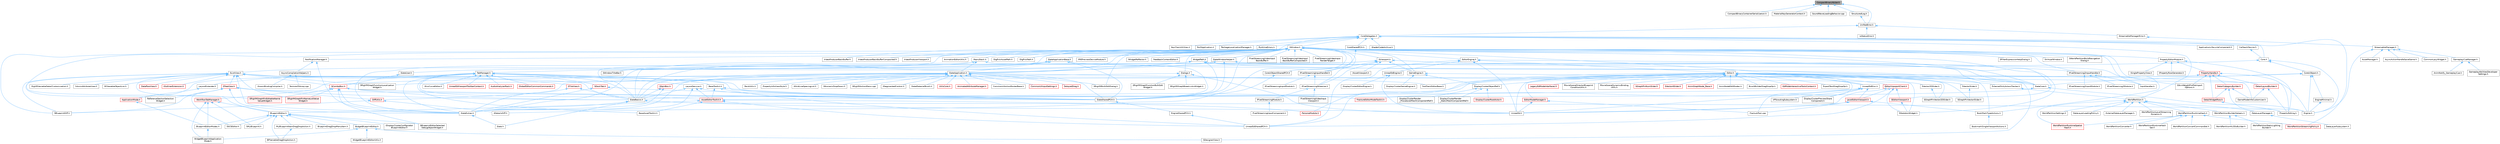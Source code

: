 digraph "CompactBinaryWriter.h"
{
 // INTERACTIVE_SVG=YES
 // LATEX_PDF_SIZE
  bgcolor="transparent";
  edge [fontname=Helvetica,fontsize=10,labelfontname=Helvetica,labelfontsize=10];
  node [fontname=Helvetica,fontsize=10,shape=box,height=0.2,width=0.4];
  Node1 [id="Node000001",label="CompactBinaryWriter.h",height=0.2,width=0.4,color="gray40", fillcolor="grey60", style="filled", fontcolor="black",tooltip=" "];
  Node1 -> Node2 [id="edge1_Node000001_Node000002",dir="back",color="steelblue1",style="solid",tooltip=" "];
  Node2 [id="Node000002",label="CompactBinaryContainerSerialization.h",height=0.2,width=0.4,color="grey40", fillcolor="white", style="filled",URL="$d2/df2/CompactBinaryContainerSerialization_8h.html",tooltip=" "];
  Node1 -> Node3 [id="edge2_Node000001_Node000003",dir="back",color="steelblue1",style="solid",tooltip=" "];
  Node3 [id="Node000003",label="MaterialKeyGeneratorContext.h",height=0.2,width=0.4,color="grey40", fillcolor="white", style="filled",URL="$d5/d37/MaterialKeyGeneratorContext_8h.html",tooltip=" "];
  Node1 -> Node4 [id="edge3_Node000001_Node000004",dir="back",color="steelblue1",style="solid",tooltip=" "];
  Node4 [id="Node000004",label="SoundWaveLoadingBehavior.cpp",height=0.2,width=0.4,color="grey40", fillcolor="white", style="filled",URL="$d7/d95/SoundWaveLoadingBehavior_8cpp.html",tooltip=" "];
  Node1 -> Node5 [id="edge4_Node000001_Node000005",dir="back",color="steelblue1",style="solid",tooltip=" "];
  Node5 [id="Node000005",label="StructuredLog.h",height=0.2,width=0.4,color="grey40", fillcolor="white", style="filled",URL="$da/d8b/StructuredLog_8h.html",tooltip=" "];
  Node5 -> Node6 [id="edge5_Node000005_Node000006",dir="back",color="steelblue1",style="solid",tooltip=" "];
  Node6 [id="Node000006",label="UnifiedError.h",height=0.2,width=0.4,color="grey40", fillcolor="white", style="filled",URL="$d3/ddb/UnifiedError_8h.html",tooltip=" "];
  Node6 -> Node7 [id="edge6_Node000006_Node000007",dir="back",color="steelblue1",style="solid",tooltip=" "];
  Node7 [id="Node000007",label="CoreDelegates.h",height=0.2,width=0.4,color="grey40", fillcolor="white", style="filled",URL="$d9/dc2/CoreDelegates_8h.html",tooltip=" "];
  Node7 -> Node8 [id="edge7_Node000007_Node000008",dir="back",color="steelblue1",style="solid",tooltip=" "];
  Node8 [id="Node000008",label="ApplicationLifecycleComponent.h",height=0.2,width=0.4,color="grey40", fillcolor="white", style="filled",URL="$de/db6/ApplicationLifecycleComponent_8h.html",tooltip=" "];
  Node7 -> Node9 [id="edge8_Node000007_Node000009",dir="back",color="steelblue1",style="solid",tooltip=" "];
  Node9 [id="Node000009",label="CallbackDevice.h",height=0.2,width=0.4,color="grey40", fillcolor="white", style="filled",URL="$d1/d7e/CallbackDevice_8h.html",tooltip=" "];
  Node9 -> Node10 [id="edge9_Node000009_Node000010",dir="back",color="steelblue1",style="solid",tooltip=" "];
  Node10 [id="Node000010",label="Core.h",height=0.2,width=0.4,color="grey40", fillcolor="white", style="filled",URL="$d6/dd7/Core_8h.html",tooltip=" "];
  Node10 -> Node11 [id="edge10_Node000010_Node000011",dir="back",color="steelblue1",style="solid",tooltip=" "];
  Node11 [id="Node000011",label="CoreUObject.h",height=0.2,width=0.4,color="grey40", fillcolor="white", style="filled",URL="$d0/ded/CoreUObject_8h.html",tooltip=" "];
  Node11 -> Node12 [id="edge11_Node000011_Node000012",dir="back",color="steelblue1",style="solid",tooltip=" "];
  Node12 [id="Node000012",label="Engine.h",height=0.2,width=0.4,color="grey40", fillcolor="white", style="filled",URL="$d1/d34/Public_2Engine_8h.html",tooltip=" "];
  Node11 -> Node13 [id="edge12_Node000011_Node000013",dir="back",color="steelblue1",style="solid",tooltip=" "];
  Node13 [id="Node000013",label="EngineMinimal.h",height=0.2,width=0.4,color="grey40", fillcolor="white", style="filled",URL="$d0/d2c/EngineMinimal_8h.html",tooltip=" "];
  Node13 -> Node12 [id="edge13_Node000013_Node000012",dir="back",color="steelblue1",style="solid",tooltip=" "];
  Node11 -> Node14 [id="edge14_Node000011_Node000014",dir="back",color="steelblue1",style="solid",tooltip=" "];
  Node14 [id="Node000014",label="SlateBasics.h",height=0.2,width=0.4,color="grey40", fillcolor="white", style="filled",URL="$da/d2f/SlateBasics_8h.html",tooltip=" "];
  Node14 -> Node12 [id="edge15_Node000014_Node000012",dir="back",color="steelblue1",style="solid",tooltip=" "];
  Node14 -> Node15 [id="edge16_Node000014_Node000015",dir="back",color="steelblue1",style="solid",tooltip=" "];
  Node15 [id="Node000015",label="Slate.h",height=0.2,width=0.4,color="grey40", fillcolor="white", style="filled",URL="$d2/dc0/Slate_8h.html",tooltip=" "];
  Node14 -> Node16 [id="edge17_Node000014_Node000016",dir="back",color="steelblue1",style="solid",tooltip=" "];
  Node16 [id="Node000016",label="SlateExtras.h",height=0.2,width=0.4,color="grey40", fillcolor="white", style="filled",URL="$d8/dec/SlateExtras_8h.html",tooltip=" "];
  Node16 -> Node15 [id="edge18_Node000016_Node000015",dir="back",color="steelblue1",style="solid",tooltip=" "];
  Node14 -> Node17 [id="edge19_Node000014_Node000017",dir="back",color="steelblue1",style="solid",tooltip=" "];
  Node17 [id="Node000017",label="UnrealEd.h",height=0.2,width=0.4,color="grey40", fillcolor="white", style="filled",URL="$d2/d5f/UnrealEd_8h.html",tooltip=" "];
  Node11 -> Node18 [id="edge20_Node000011_Node000018",dir="back",color="steelblue1",style="solid",tooltip=" "];
  Node18 [id="Node000018",label="SlateCore.h",height=0.2,width=0.4,color="grey40", fillcolor="white", style="filled",URL="$dc/d03/SlateCore_8h.html",tooltip=" "];
  Node18 -> Node12 [id="edge21_Node000018_Node000012",dir="back",color="steelblue1",style="solid",tooltip=" "];
  Node18 -> Node14 [id="edge22_Node000018_Node000014",dir="back",color="steelblue1",style="solid",tooltip=" "];
  Node10 -> Node12 [id="edge23_Node000010_Node000012",dir="back",color="steelblue1",style="solid",tooltip=" "];
  Node10 -> Node14 [id="edge24_Node000010_Node000014",dir="back",color="steelblue1",style="solid",tooltip=" "];
  Node7 -> Node10 [id="edge25_Node000007_Node000010",dir="back",color="steelblue1",style="solid",tooltip=" "];
  Node7 -> Node19 [id="edge26_Node000007_Node000019",dir="back",color="steelblue1",style="solid",tooltip=" "];
  Node19 [id="Node000019",label="CoreSharedPCH.h",height=0.2,width=0.4,color="grey40", fillcolor="white", style="filled",URL="$d8/de5/CoreSharedPCH_8h.html",tooltip=" "];
  Node19 -> Node20 [id="edge27_Node000019_Node000020",dir="back",color="steelblue1",style="solid",tooltip=" "];
  Node20 [id="Node000020",label="CoreUObjectSharedPCH.h",height=0.2,width=0.4,color="grey40", fillcolor="white", style="filled",URL="$de/d2f/CoreUObjectSharedPCH_8h.html",tooltip=" "];
  Node20 -> Node21 [id="edge28_Node000020_Node000021",dir="back",color="steelblue1",style="solid",tooltip=" "];
  Node21 [id="Node000021",label="SlateSharedPCH.h",height=0.2,width=0.4,color="grey40", fillcolor="white", style="filled",URL="$d1/dfc/SlateSharedPCH_8h.html",tooltip=" "];
  Node21 -> Node22 [id="edge29_Node000021_Node000022",dir="back",color="steelblue1",style="solid",tooltip=" "];
  Node22 [id="Node000022",label="EngineSharedPCH.h",height=0.2,width=0.4,color="grey40", fillcolor="white", style="filled",URL="$dc/dbb/EngineSharedPCH_8h.html",tooltip=" "];
  Node22 -> Node23 [id="edge30_Node000022_Node000023",dir="back",color="steelblue1",style="solid",tooltip=" "];
  Node23 [id="Node000023",label="UnrealEdSharedPCH.h",height=0.2,width=0.4,color="grey40", fillcolor="white", style="filled",URL="$d1/de6/UnrealEdSharedPCH_8h.html",tooltip=" "];
  Node7 -> Node24 [id="edge31_Node000007_Node000024",dir="back",color="steelblue1",style="solid",tooltip=" "];
  Node24 [id="Node000024",label="KeyChainUtilities.h",height=0.2,width=0.4,color="grey40", fillcolor="white", style="filled",URL="$db/d66/KeyChainUtilities_8h.html",tooltip=" "];
  Node7 -> Node25 [id="edge32_Node000007_Node000025",dir="back",color="steelblue1",style="solid",tooltip=" "];
  Node25 [id="Node000025",label="NullApplication.h",height=0.2,width=0.4,color="grey40", fillcolor="white", style="filled",URL="$d8/deb/NullApplication_8h.html",tooltip=" "];
  Node7 -> Node26 [id="edge33_Node000007_Node000026",dir="back",color="steelblue1",style="solid",tooltip=" "];
  Node26 [id="Node000026",label="PackageLocalizationManager.h",height=0.2,width=0.4,color="grey40", fillcolor="white", style="filled",URL="$d6/d19/PackageLocalizationManager_8h.html",tooltip=" "];
  Node7 -> Node27 [id="edge34_Node000007_Node000027",dir="back",color="steelblue1",style="solid",tooltip=" "];
  Node27 [id="Node000027",label="RuntimeErrors.h",height=0.2,width=0.4,color="grey40", fillcolor="white", style="filled",URL="$de/d4b/RuntimeErrors_8h.html",tooltip=" "];
  Node7 -> Node28 [id="edge35_Node000007_Node000028",dir="back",color="steelblue1",style="solid",tooltip=" "];
  Node28 [id="Node000028",label="SWindow.h",height=0.2,width=0.4,color="grey40", fillcolor="white", style="filled",URL="$d2/d6d/SWindow_8h.html",tooltip=" "];
  Node28 -> Node29 [id="edge36_Node000028_Node000029",dir="back",color="steelblue1",style="solid",tooltip=" "];
  Node29 [id="Node000029",label="AnimationEditorUtils.h",height=0.2,width=0.4,color="grey40", fillcolor="white", style="filled",URL="$df/d23/AnimationEditorUtils_8h.html",tooltip=" "];
  Node28 -> Node30 [id="edge37_Node000028_Node000030",dir="back",color="steelblue1",style="solid",tooltip=" "];
  Node30 [id="Node000030",label="BlueprintEditor.h",height=0.2,width=0.4,color="grey40", fillcolor="white", style="filled",URL="$df/d7d/BlueprintEditor_8h.html",tooltip=" "];
  Node30 -> Node31 [id="edge38_Node000030_Node000031",dir="back",color="steelblue1",style="solid",tooltip=" "];
  Node31 [id="Node000031",label="BPVariableDragDropAction.h",height=0.2,width=0.4,color="grey40", fillcolor="white", style="filled",URL="$dd/d23/BPVariableDragDropAction_8h.html",tooltip=" "];
  Node30 -> Node32 [id="edge39_Node000030_Node000032",dir="back",color="steelblue1",style="solid",tooltip=" "];
  Node32 [id="Node000032",label="BlueprintDragDropMenuItem.h",height=0.2,width=0.4,color="grey40", fillcolor="white", style="filled",URL="$dc/deb/BlueprintDragDropMenuItem_8h.html",tooltip=" "];
  Node30 -> Node33 [id="edge40_Node000030_Node000033",dir="back",color="steelblue1",style="solid",tooltip=" "];
  Node33 [id="Node000033",label="BlueprintEditorModes.h",height=0.2,width=0.4,color="grey40", fillcolor="white", style="filled",URL="$d9/d70/BlueprintEditorModes_8h.html",tooltip=" "];
  Node33 -> Node34 [id="edge41_Node000033_Node000034",dir="back",color="steelblue1",style="solid",tooltip=" "];
  Node34 [id="Node000034",label="WidgetBlueprintApplication\lMode.h",height=0.2,width=0.4,color="grey40", fillcolor="white", style="filled",URL="$d3/d40/WidgetBlueprintApplicationMode_8h.html",tooltip=" "];
  Node30 -> Node35 [id="edge42_Node000030_Node000035",dir="back",color="steelblue1",style="solid",tooltip=" "];
  Node35 [id="Node000035",label="IDisplayClusterConfigurator\lBlueprintEditor.h",height=0.2,width=0.4,color="grey40", fillcolor="white", style="filled",URL="$dd/d4b/IDisplayClusterConfiguratorBlueprintEditor_8h.html",tooltip=" "];
  Node30 -> Node36 [id="edge43_Node000030_Node000036",dir="back",color="steelblue1",style="solid",tooltip=" "];
  Node36 [id="Node000036",label="MyBlueprintItemDragDropAction.h",height=0.2,width=0.4,color="grey40", fillcolor="white", style="filled",URL="$da/d11/MyBlueprintItemDragDropAction_8h.html",tooltip=" "];
  Node36 -> Node31 [id="edge44_Node000036_Node000031",dir="back",color="steelblue1",style="solid",tooltip=" "];
  Node30 -> Node37 [id="edge45_Node000030_Node000037",dir="back",color="steelblue1",style="solid",tooltip=" "];
  Node37 [id="Node000037",label="SBlueprintEditorSelected\lDebugObjectWidget.h",height=0.2,width=0.4,color="grey40", fillcolor="white", style="filled",URL="$de/d6c/SBlueprintEditorSelectedDebugObjectWidget_8h.html",tooltip=" "];
  Node30 -> Node38 [id="edge46_Node000030_Node000038",dir="back",color="steelblue1",style="solid",tooltip=" "];
  Node38 [id="Node000038",label="SMyBlueprint.h",height=0.2,width=0.4,color="grey40", fillcolor="white", style="filled",URL="$d3/d34/SMyBlueprint_8h.html",tooltip=" "];
  Node30 -> Node39 [id="edge47_Node000030_Node000039",dir="back",color="steelblue1",style="solid",tooltip=" "];
  Node39 [id="Node000039",label="SSCSEditor.h",height=0.2,width=0.4,color="grey40", fillcolor="white", style="filled",URL="$d0/d2e/SSCSEditor_8h.html",tooltip=" "];
  Node30 -> Node40 [id="edge48_Node000030_Node000040",dir="back",color="steelblue1",style="solid",tooltip=" "];
  Node40 [id="Node000040",label="WidgetBlueprintEditor.h",height=0.2,width=0.4,color="grey40", fillcolor="white", style="filled",URL="$d6/d04/WidgetBlueprintEditor_8h.html",tooltip=" "];
  Node40 -> Node41 [id="edge49_Node000040_Node000041",dir="back",color="steelblue1",style="solid",tooltip=" "];
  Node41 [id="Node000041",label="SDesignerView.h",height=0.2,width=0.4,color="grey40", fillcolor="white", style="filled",URL="$d2/d14/SDesignerView_8h.html",tooltip=" "];
  Node40 -> Node34 [id="edge50_Node000040_Node000034",dir="back",color="steelblue1",style="solid",tooltip=" "];
  Node40 -> Node42 [id="edge51_Node000040_Node000042",dir="back",color="steelblue1",style="solid",tooltip=" "];
  Node42 [id="Node000042",label="WidgetBlueprintEditorUtils.h",height=0.2,width=0.4,color="grey40", fillcolor="white", style="filled",URL="$d9/df7/WidgetBlueprintEditorUtils_8h.html",tooltip=" "];
  Node28 -> Node43 [id="edge52_Node000028_Node000043",dir="back",color="steelblue1",style="solid",tooltip=" "];
  Node43 [id="Node000043",label="Dialogs.h",height=0.2,width=0.4,color="grey40", fillcolor="white", style="filled",URL="$d2/d5c/Dialogs_8h.html",tooltip=" "];
  Node43 -> Node44 [id="edge53_Node000043_Node000044",dir="back",color="steelblue1",style="solid",tooltip=" "];
  Node44 [id="Node000044",label="SRigVMGraphBreakLinksWidget.h",height=0.2,width=0.4,color="grey40", fillcolor="white", style="filled",URL="$d8/d4a/SRigVMGraphBreakLinksWidget_8h.html",tooltip=" "];
  Node43 -> Node45 [id="edge54_Node000043_Node000045",dir="back",color="steelblue1",style="solid",tooltip=" "];
  Node45 [id="Node000045",label="SRigVMGraphFunctionBulkEdit\lWidget.h",height=0.2,width=0.4,color="grey40", fillcolor="white", style="filled",URL="$db/dbf/SRigVMGraphFunctionBulkEditWidget_8h.html",tooltip=" "];
  Node43 -> Node46 [id="edge55_Node000043_Node000046",dir="back",color="steelblue1",style="solid",tooltip=" "];
  Node46 [id="Node000046",label="SRigVMGraphFunctionLocalization\lWidget.h",height=0.2,width=0.4,color="grey40", fillcolor="white", style="filled",URL="$dd/d59/SRigVMGraphFunctionLocalizationWidget_8h.html",tooltip=" "];
  Node43 -> Node17 [id="edge56_Node000043_Node000017",dir="back",color="steelblue1",style="solid",tooltip=" "];
  Node28 -> Node47 [id="edge57_Node000028_Node000047",dir="back",color="steelblue1",style="solid",tooltip=" "];
  Node47 [id="Node000047",label="DlgPickAssetPath.h",height=0.2,width=0.4,color="grey40", fillcolor="white", style="filled",URL="$db/d31/DlgPickAssetPath_8h.html",tooltip=" "];
  Node28 -> Node48 [id="edge58_Node000028_Node000048",dir="back",color="steelblue1",style="solid",tooltip=" "];
  Node48 [id="Node000048",label="DlgPickPath.h",height=0.2,width=0.4,color="grey40", fillcolor="white", style="filled",URL="$d9/d16/DlgPickPath_8h.html",tooltip=" "];
  Node28 -> Node49 [id="edge59_Node000028_Node000049",dir="back",color="steelblue1",style="solid",tooltip=" "];
  Node49 [id="Node000049",label="EditorEngine.h",height=0.2,width=0.4,color="grey40", fillcolor="white", style="filled",URL="$da/d0c/EditorEngine_8h.html",tooltip=" "];
  Node49 -> Node50 [id="edge60_Node000049_Node000050",dir="back",color="steelblue1",style="solid",tooltip=" "];
  Node50 [id="Node000050",label="BookMarkTypeActions.h",height=0.2,width=0.4,color="grey40", fillcolor="white", style="filled",URL="$d0/d2f/BookMarkTypeActions_8h.html",tooltip=" "];
  Node50 -> Node51 [id="edge61_Node000050_Node000051",dir="back",color="steelblue1",style="solid",tooltip=" "];
  Node51 [id="Node000051",label="BookmarkSingleViewportActions.h",height=0.2,width=0.4,color="grey40", fillcolor="white", style="filled",URL="$d3/dd5/BookmarkSingleViewportActions_8h.html",tooltip=" "];
  Node49 -> Node52 [id="edge62_Node000049_Node000052",dir="back",color="steelblue1",style="solid",tooltip=" "];
  Node52 [id="Node000052",label="Editor.h",height=0.2,width=0.4,color="grey40", fillcolor="white", style="filled",URL="$de/d6e/Editor_8h.html",tooltip=" "];
  Node52 -> Node53 [id="edge63_Node000052_Node000053",dir="back",color="steelblue1",style="solid",tooltip=" "];
  Node53 [id="Node000053",label="AnimGraphNode_Base.h",height=0.2,width=0.4,color="red", fillcolor="#FFF0F0", style="filled",URL="$d0/dfb/AnimGraphNode__Base_8h.html",tooltip=" "];
  Node52 -> Node145 [id="edge64_Node000052_Node000145",dir="back",color="steelblue1",style="solid",tooltip=" "];
  Node145 [id="Node000145",label="AnimNodeEditModes.h",height=0.2,width=0.4,color="grey40", fillcolor="white", style="filled",URL="$db/dde/AnimNodeEditModes_8h.html",tooltip=" "];
  Node52 -> Node50 [id="edge65_Node000052_Node000050",dir="back",color="steelblue1",style="solid",tooltip=" "];
  Node52 -> Node146 [id="edge66_Node000052_Node000146",dir="back",color="steelblue1",style="solid",tooltip=" "];
  Node146 [id="Node000146",label="BrushBuilderDragDropOp.h",height=0.2,width=0.4,color="grey40", fillcolor="white", style="filled",URL="$d9/d56/BrushBuilderDragDropOp_8h.html",tooltip=" "];
  Node52 -> Node147 [id="edge67_Node000052_Node000147",dir="back",color="steelblue1",style="solid",tooltip=" "];
  Node147 [id="Node000147",label="DisplayClusterObjectRef.h",height=0.2,width=0.4,color="grey40", fillcolor="white", style="filled",URL="$d9/d87/DisplayClusterObjectRef_8h.html",tooltip=" "];
  Node147 -> Node148 [id="edge68_Node000147_Node000148",dir="back",color="steelblue1",style="solid",tooltip=" "];
  Node148 [id="Node000148",label="DisplayClusterRender\l_ProceduralMeshComponentRef.h",height=0.2,width=0.4,color="grey40", fillcolor="white", style="filled",URL="$da/dbe/DisplayClusterRender__ProceduralMeshComponentRef_8h.html",tooltip=" "];
  Node147 -> Node149 [id="edge69_Node000147_Node000149",dir="back",color="steelblue1",style="solid",tooltip=" "];
  Node149 [id="Node000149",label="DisplayClusterRender\l_StaticMeshComponentRef.h",height=0.2,width=0.4,color="grey40", fillcolor="white", style="filled",URL="$dd/d84/DisplayClusterRender__StaticMeshComponentRef_8h.html",tooltip=" "];
  Node147 -> Node150 [id="edge70_Node000147_Node000150",dir="back",color="steelblue1",style="solid",tooltip=" "];
  Node150 [id="Node000150",label="DisplayClusterRootActor.h",height=0.2,width=0.4,color="red", fillcolor="#FFF0F0", style="filled",URL="$d0/d41/DisplayClusterRootActor_8h.html",tooltip=" "];
  Node52 -> Node155 [id="edge71_Node000052_Node000155",dir="back",color="steelblue1",style="solid",tooltip=" "];
  Node155 [id="Node000155",label="EdModeInteractiveToolsContext.h",height=0.2,width=0.4,color="red", fillcolor="#FFF0F0", style="filled",URL="$d7/da4/EdModeInteractiveToolsContext_8h.html",tooltip=" "];
  Node52 -> Node158 [id="edge72_Node000052_Node000158",dir="back",color="steelblue1",style="solid",tooltip=" "];
  Node158 [id="Node000158",label="EditorModeManager.h",height=0.2,width=0.4,color="red", fillcolor="#FFF0F0", style="filled",URL="$d9/dca/EditorModeManager_8h.html",tooltip=" "];
  Node158 -> Node157 [id="edge73_Node000158_Node000157",dir="back",color="steelblue1",style="solid",tooltip=" "];
  Node157 [id="Node000157",label="FractureTool.cpp",height=0.2,width=0.4,color="grey40", fillcolor="white", style="filled",URL="$dc/d9a/FractureTool_8cpp.html",tooltip=" "];
  Node158 -> Node17 [id="edge74_Node000158_Node000017",dir="back",color="steelblue1",style="solid",tooltip=" "];
  Node52 -> Node164 [id="edge75_Node000052_Node000164",dir="back",color="steelblue1",style="solid",tooltip=" "];
  Node164 [id="Node000164",label="EditorViewportClient.h",height=0.2,width=0.4,color="red", fillcolor="#FFF0F0", style="filled",URL="$d4/d41/EditorViewportClient_8h.html",tooltip=" "];
  Node164 -> Node170 [id="edge76_Node000164_Node000170",dir="back",color="steelblue1",style="solid",tooltip=" "];
  Node170 [id="Node000170",label="LevelEditorViewport.h",height=0.2,width=0.4,color="red", fillcolor="#FFF0F0", style="filled",URL="$d4/ddf/LevelEditorViewport_8h.html",tooltip=" "];
  Node170 -> Node50 [id="edge77_Node000170_Node000050",dir="back",color="steelblue1",style="solid",tooltip=" "];
  Node170 -> Node157 [id="edge78_Node000170_Node000157",dir="back",color="steelblue1",style="solid",tooltip=" "];
  Node170 -> Node17 [id="edge79_Node000170_Node000017",dir="back",color="steelblue1",style="solid",tooltip=" "];
  Node164 -> Node173 [id="edge80_Node000164_Node000173",dir="back",color="steelblue1",style="solid",tooltip=" "];
  Node173 [id="Node000173",label="SEditorViewport.h",height=0.2,width=0.4,color="red", fillcolor="#FFF0F0", style="filled",URL="$dd/de0/SEditorViewport_8h.html",tooltip=" "];
  Node173 -> Node183 [id="edge81_Node000173_Node000183",dir="back",color="steelblue1",style="solid",tooltip=" "];
  Node183 [id="Node000183",label="SSkeletonWidget.h",height=0.2,width=0.4,color="grey40", fillcolor="white", style="filled",URL="$dd/da7/SSkeletonWidget_8h.html",tooltip=" "];
  Node164 -> Node183 [id="edge82_Node000164_Node000183",dir="back",color="steelblue1",style="solid",tooltip=" "];
  Node164 -> Node17 [id="edge83_Node000164_Node000017",dir="back",color="steelblue1",style="solid",tooltip=" "];
  Node164 -> Node23 [id="edge84_Node000164_Node000023",dir="back",color="steelblue1",style="solid",tooltip=" "];
  Node52 -> Node184 [id="edge85_Node000052_Node000184",dir="back",color="steelblue1",style="solid",tooltip=" "];
  Node184 [id="Node000184",label="ExportTextDragDropOp.h",height=0.2,width=0.4,color="grey40", fillcolor="white", style="filled",URL="$de/d5c/ExportTextDragDropOp_8h.html",tooltip=" "];
  Node52 -> Node185 [id="edge86_Node000052_Node000185",dir="back",color="steelblue1",style="solid",tooltip=" "];
  Node185 [id="Node000185",label="ExternalDirtyActorsTracker.h",height=0.2,width=0.4,color="grey40", fillcolor="white", style="filled",URL="$db/d89/ExternalDirtyActorsTracker_8h.html",tooltip=" "];
  Node185 -> Node186 [id="edge87_Node000185_Node000186",dir="back",color="steelblue1",style="solid",tooltip=" "];
  Node186 [id="Node000186",label="WorldPartition.h",height=0.2,width=0.4,color="grey40", fillcolor="white", style="filled",URL="$de/d1e/WorldPartition_8h.html",tooltip=" "];
  Node186 -> Node187 [id="edge88_Node000186_Node000187",dir="back",color="steelblue1",style="solid",tooltip=" "];
  Node187 [id="Node000187",label="DataLayerLoadingPolicy.h",height=0.2,width=0.4,color="grey40", fillcolor="white", style="filled",URL="$d4/d49/DataLayerLoadingPolicy_8h.html",tooltip=" "];
  Node186 -> Node188 [id="edge89_Node000186_Node000188",dir="back",color="steelblue1",style="solid",tooltip=" "];
  Node188 [id="Node000188",label="DataLayerManager.h",height=0.2,width=0.4,color="grey40", fillcolor="white", style="filled",URL="$de/d96/DataLayerManager_8h.html",tooltip=" "];
  Node188 -> Node189 [id="edge90_Node000188_Node000189",dir="back",color="steelblue1",style="solid",tooltip=" "];
  Node189 [id="Node000189",label="DataLayerSubsystem.h",height=0.2,width=0.4,color="grey40", fillcolor="white", style="filled",URL="$d2/d5d/DataLayerSubsystem_8h.html",tooltip=" "];
  Node186 -> Node190 [id="edge91_Node000186_Node000190",dir="back",color="steelblue1",style="solid",tooltip=" "];
  Node190 [id="Node000190",label="ExternalDataLayerManager.h",height=0.2,width=0.4,color="grey40", fillcolor="white", style="filled",URL="$d3/d7d/ExternalDataLayerManager_8h.html",tooltip=" "];
  Node186 -> Node191 [id="edge92_Node000186_Node000191",dir="back",color="steelblue1",style="solid",tooltip=" "];
  Node191 [id="Node000191",label="WorldPartitionBuilderHelpers.h",height=0.2,width=0.4,color="grey40", fillcolor="white", style="filled",URL="$db/dc0/WorldPartitionBuilderHelpers_8h.html",tooltip=" "];
  Node191 -> Node192 [id="edge93_Node000191_Node000192",dir="back",color="steelblue1",style="solid",tooltip=" "];
  Node192 [id="Node000192",label="WorldPartitionHLODsBuilder.h",height=0.2,width=0.4,color="grey40", fillcolor="white", style="filled",URL="$d3/d76/WorldPartitionHLODsBuilder_8h.html",tooltip=" "];
  Node191 -> Node193 [id="edge94_Node000191_Node000193",dir="back",color="steelblue1",style="solid",tooltip=" "];
  Node193 [id="Node000193",label="WorldPartitionStaticLighting\lBuilder.h",height=0.2,width=0.4,color="grey40", fillcolor="white", style="filled",URL="$d7/dfd/WorldPartitionStaticLightingBuilder_8h.html",tooltip=" "];
  Node186 -> Node194 [id="edge95_Node000186_Node000194",dir="back",color="steelblue1",style="solid",tooltip=" "];
  Node194 [id="Node000194",label="WorldPartitionLevelStreaming\lDynamic.h",height=0.2,width=0.4,color="grey40", fillcolor="white", style="filled",URL="$d4/d21/WorldPartitionLevelStreamingDynamic_8h.html",tooltip=" "];
  Node186 -> Node195 [id="edge96_Node000186_Node000195",dir="back",color="steelblue1",style="solid",tooltip=" "];
  Node195 [id="Node000195",label="WorldPartitionRuntimeHash.h",height=0.2,width=0.4,color="grey40", fillcolor="white", style="filled",URL="$d9/df1/WorldPartitionRuntimeHash_8h.html",tooltip=" "];
  Node195 -> Node196 [id="edge97_Node000195_Node000196",dir="back",color="steelblue1",style="solid",tooltip=" "];
  Node196 [id="Node000196",label="WorldPartitionConvertCommandlet.h",height=0.2,width=0.4,color="grey40", fillcolor="white", style="filled",URL="$db/d15/WorldPartitionConvertCommandlet_8h.html",tooltip=" "];
  Node195 -> Node197 [id="edge98_Node000195_Node000197",dir="back",color="steelblue1",style="solid",tooltip=" "];
  Node197 [id="Node000197",label="WorldPartitionConverter.h",height=0.2,width=0.4,color="grey40", fillcolor="white", style="filled",URL="$dc/df8/WorldPartitionConverter_8h.html",tooltip=" "];
  Node195 -> Node198 [id="edge99_Node000195_Node000198",dir="back",color="steelblue1",style="solid",tooltip=" "];
  Node198 [id="Node000198",label="WorldPartitionRuntimeHash\lSet.h",height=0.2,width=0.4,color="grey40", fillcolor="white", style="filled",URL="$d7/d94/WorldPartitionRuntimeHashSet_8h.html",tooltip=" "];
  Node195 -> Node199 [id="edge100_Node000195_Node000199",dir="back",color="steelblue1",style="solid",tooltip=" "];
  Node199 [id="Node000199",label="WorldPartitionRuntimeSpatial\lHash.h",height=0.2,width=0.4,color="red", fillcolor="#FFF0F0", style="filled",URL="$da/dbe/WorldPartitionRuntimeSpatialHash_8h.html",tooltip=" "];
  Node195 -> Node201 [id="edge101_Node000195_Node000201",dir="back",color="steelblue1",style="solid",tooltip=" "];
  Node201 [id="Node000201",label="WorldPartitionStreamingPolicy.h",height=0.2,width=0.4,color="red", fillcolor="#FFF0F0", style="filled",URL="$d8/d37/WorldPartitionStreamingPolicy_8h.html",tooltip=" "];
  Node186 -> Node199 [id="edge102_Node000186_Node000199",dir="back",color="steelblue1",style="solid",tooltip=" "];
  Node186 -> Node203 [id="edge103_Node000186_Node000203",dir="back",color="steelblue1",style="solid",tooltip=" "];
  Node203 [id="Node000203",label="WorldPartitionSettings.h",height=0.2,width=0.4,color="grey40", fillcolor="white", style="filled",URL="$de/d7a/WorldPartitionSettings_8h.html",tooltip=" "];
  Node52 -> Node157 [id="edge104_Node000052_Node000157",dir="back",color="steelblue1",style="solid",tooltip=" "];
  Node52 -> Node204 [id="edge105_Node000052_Node000204",dir="back",color="steelblue1",style="solid",tooltip=" "];
  Node204 [id="Node000204",label="GameModeInfoCustomizer.h",height=0.2,width=0.4,color="grey40", fillcolor="white", style="filled",URL="$d5/df3/GameModeInfoCustomizer_8h.html",tooltip=" "];
  Node52 -> Node205 [id="edge106_Node000052_Node000205",dir="back",color="steelblue1",style="solid",tooltip=" "];
  Node205 [id="Node000205",label="LegacyEdModeInterfaces.h",height=0.2,width=0.4,color="red", fillcolor="#FFF0F0", style="filled",URL="$da/d0a/LegacyEdModeInterfaces_8h.html",tooltip=" "];
  Node52 -> Node212 [id="edge107_Node000052_Node000212",dir="back",color="steelblue1",style="solid",tooltip=" "];
  Node212 [id="Node000212",label="MovieSceneDirectorBlueprint\lConditionUtils.h",height=0.2,width=0.4,color="grey40", fillcolor="white", style="filled",URL="$d4/d8a/MovieSceneDirectorBlueprintConditionUtils_8h.html",tooltip=" "];
  Node52 -> Node213 [id="edge108_Node000052_Node000213",dir="back",color="steelblue1",style="solid",tooltip=" "];
  Node213 [id="Node000213",label="MovieSceneDynamicBinding\lUtils.h",height=0.2,width=0.4,color="grey40", fillcolor="white", style="filled",URL="$df/dce/MovieSceneDynamicBindingUtils_8h.html",tooltip=" "];
  Node52 -> Node214 [id="edge109_Node000052_Node000214",dir="back",color="steelblue1",style="solid",tooltip=" "];
  Node214 [id="Node000214",label="PersonaModule.h",height=0.2,width=0.4,color="red", fillcolor="#FFF0F0", style="filled",URL="$de/d74/PersonaModule_8h.html",tooltip=" "];
  Node52 -> Node216 [id="edge110_Node000052_Node000216",dir="back",color="steelblue1",style="solid",tooltip=" "];
  Node216 [id="Node000216",label="SGraphPinNumSlider.h",height=0.2,width=0.4,color="red", fillcolor="#FFF0F0", style="filled",URL="$d5/d00/SGraphPinNumSlider_8h.html",tooltip=" "];
  Node52 -> Node218 [id="edge111_Node000052_Node000218",dir="back",color="steelblue1",style="solid",tooltip=" "];
  Node218 [id="Node000218",label="SGraphPinVector2DSlider.h",height=0.2,width=0.4,color="grey40", fillcolor="white", style="filled",URL="$d7/d05/SGraphPinVector2DSlider_8h.html",tooltip=" "];
  Node52 -> Node219 [id="edge112_Node000052_Node000219",dir="back",color="steelblue1",style="solid",tooltip=" "];
  Node219 [id="Node000219",label="SGraphPinVectorSlider.h",height=0.2,width=0.4,color="grey40", fillcolor="white", style="filled",URL="$dc/d38/SGraphPinVectorSlider_8h.html",tooltip=" "];
  Node52 -> Node220 [id="edge113_Node000052_Node000220",dir="back",color="steelblue1",style="solid",tooltip=" "];
  Node220 [id="Node000220",label="SVector2DSlider.h",height=0.2,width=0.4,color="grey40", fillcolor="white", style="filled",URL="$de/d67/SVector2DSlider_8h.html",tooltip=" "];
  Node220 -> Node218 [id="edge114_Node000220_Node000218",dir="back",color="steelblue1",style="solid",tooltip=" "];
  Node52 -> Node221 [id="edge115_Node000052_Node000221",dir="back",color="steelblue1",style="solid",tooltip=" "];
  Node221 [id="Node000221",label="SVector4Slider.h",height=0.2,width=0.4,color="red", fillcolor="#FFF0F0", style="filled",URL="$d4/dec/SVector4Slider_8h.html",tooltip=" "];
  Node52 -> Node223 [id="edge116_Node000052_Node000223",dir="back",color="steelblue1",style="solid",tooltip=" "];
  Node223 [id="Node000223",label="SVectorSlider.h",height=0.2,width=0.4,color="grey40", fillcolor="white", style="filled",URL="$d2/db5/SVectorSlider_8h.html",tooltip=" "];
  Node223 -> Node219 [id="edge117_Node000223_Node000219",dir="back",color="steelblue1",style="solid",tooltip=" "];
  Node52 -> Node224 [id="edge118_Node000052_Node000224",dir="back",color="steelblue1",style="solid",tooltip=" "];
  Node224 [id="Node000224",label="SubTrackEditorBase.h",height=0.2,width=0.4,color="grey40", fillcolor="white", style="filled",URL="$db/d33/SubTrackEditorBase_8h.html",tooltip=" "];
  Node52 -> Node17 [id="edge119_Node000052_Node000017",dir="back",color="steelblue1",style="solid",tooltip=" "];
  Node52 -> Node225 [id="edge120_Node000052_Node000225",dir="back",color="steelblue1",style="solid",tooltip=" "];
  Node225 [id="Node000225",label="UnrealEdMisc.h",height=0.2,width=0.4,color="grey40", fillcolor="white", style="filled",URL="$da/d70/UnrealEdMisc_8h.html",tooltip=" "];
  Node225 -> Node226 [id="edge121_Node000225_Node000226",dir="back",color="steelblue1",style="solid",tooltip=" "];
  Node226 [id="Node000226",label="AssetEditorToolkit.h",height=0.2,width=0.4,color="red", fillcolor="#FFF0F0", style="filled",URL="$d9/d8b/AssetEditorToolkit_8h.html",tooltip=" "];
  Node226 -> Node175 [id="edge122_Node000226_Node000175",dir="back",color="steelblue1",style="solid",tooltip=" "];
  Node175 [id="Node000175",label="BaseAssetToolkit.h",height=0.2,width=0.4,color="grey40", fillcolor="white", style="filled",URL="$d4/d85/BaseAssetToolkit_8h.html",tooltip=" "];
  Node226 -> Node30 [id="edge123_Node000226_Node000030",dir="back",color="steelblue1",style="solid",tooltip=" "];
  Node226 -> Node214 [id="edge124_Node000226_Node000214",dir="back",color="steelblue1",style="solid",tooltip=" "];
  Node226 -> Node23 [id="edge125_Node000226_Node000023",dir="back",color="steelblue1",style="solid",tooltip=" "];
  Node225 -> Node268 [id="edge126_Node000225_Node000268",dir="back",color="steelblue1",style="solid",tooltip=" "];
  Node268 [id="Node000268",label="DisplayClusterPreviewShare\lComponent.h",height=0.2,width=0.4,color="grey40", fillcolor="white", style="filled",URL="$d0/d2c/DisplayClusterPreviewShareComponent_8h.html",tooltip=" "];
  Node225 -> Node269 [id="edge127_Node000225_Node000269",dir="back",color="steelblue1",style="solid",tooltip=" "];
  Node269 [id="Node000269",label="FractureEditorModeToolkit.h",height=0.2,width=0.4,color="red", fillcolor="#FFF0F0", style="filled",URL="$da/d01/FractureEditorModeToolkit_8h.html",tooltip=" "];
  Node225 -> Node170 [id="edge128_Node000225_Node000170",dir="back",color="steelblue1",style="solid",tooltip=" "];
  Node225 -> Node17 [id="edge129_Node000225_Node000017",dir="back",color="steelblue1",style="solid",tooltip=" "];
  Node225 -> Node270 [id="edge130_Node000225_Node000270",dir="back",color="steelblue1",style="solid",tooltip=" "];
  Node270 [id="Node000270",label="VPScoutingSubsystem.h",height=0.2,width=0.4,color="grey40", fillcolor="white", style="filled",URL="$df/d2a/VPScoutingSubsystem_8h.html",tooltip=" "];
  Node52 -> Node23 [id="edge131_Node000052_Node000023",dir="back",color="steelblue1",style="solid",tooltip=" "];
  Node49 -> Node17 [id="edge132_Node000049_Node000017",dir="back",color="steelblue1",style="solid",tooltip=" "];
  Node49 -> Node271 [id="edge133_Node000049_Node000271",dir="back",color="steelblue1",style="solid",tooltip=" "];
  Node271 [id="Node000271",label="UnrealEdEngine.h",height=0.2,width=0.4,color="grey40", fillcolor="white", style="filled",URL="$d2/d51/UnrealEdEngine_8h.html",tooltip=" "];
  Node271 -> Node272 [id="edge134_Node000271_Node000272",dir="back",color="steelblue1",style="solid",tooltip=" "];
  Node272 [id="Node000272",label="DisplayClusterEditorEngine.h",height=0.2,width=0.4,color="grey40", fillcolor="white", style="filled",URL="$d3/d58/DisplayClusterEditorEngine_8h.html",tooltip=" "];
  Node271 -> Node17 [id="edge135_Node000271_Node000017",dir="back",color="steelblue1",style="solid",tooltip=" "];
  Node49 -> Node23 [id="edge136_Node000049_Node000023",dir="back",color="steelblue1",style="solid",tooltip=" "];
  Node28 -> Node273 [id="edge137_Node000028_Node000273",dir="back",color="steelblue1",style="solid",tooltip=" "];
  Node273 [id="Node000273",label="FeedbackContextEditor.h",height=0.2,width=0.4,color="grey40", fillcolor="white", style="filled",URL="$de/d93/FeedbackContextEditor_8h.html",tooltip=" "];
  Node28 -> Node274 [id="edge138_Node000028_Node000274",dir="back",color="steelblue1",style="solid",tooltip=" "];
  Node274 [id="Node000274",label="GameEngine.h",height=0.2,width=0.4,color="grey40", fillcolor="white", style="filled",URL="$d7/d1f/GameEngine_8h.html",tooltip=" "];
  Node274 -> Node275 [id="edge139_Node000274_Node000275",dir="back",color="steelblue1",style="solid",tooltip=" "];
  Node275 [id="Node000275",label="DisplayClusterGameEngine.h",height=0.2,width=0.4,color="grey40", fillcolor="white", style="filled",URL="$da/d8f/DisplayClusterGameEngine_8h.html",tooltip=" "];
  Node274 -> Node147 [id="edge140_Node000274_Node000147",dir="back",color="steelblue1",style="solid",tooltip=" "];
  Node274 -> Node12 [id="edge141_Node000274_Node000012",dir="back",color="steelblue1",style="solid",tooltip=" "];
  Node28 -> Node276 [id="edge142_Node000028_Node000276",dir="back",color="steelblue1",style="solid",tooltip=" "];
  Node276 [id="Node000276",label="IPIEPreviewDeviceModule.h",height=0.2,width=0.4,color="grey40", fillcolor="white", style="filled",URL="$d1/d37/IPIEPreviewDeviceModule_8h.html",tooltip=" "];
  Node28 -> Node277 [id="edge143_Node000028_Node000277",dir="back",color="steelblue1",style="solid",tooltip=" "];
  Node277 [id="Node000277",label="IPixelStreaming2InputHandler.h",height=0.2,width=0.4,color="grey40", fillcolor="white", style="filled",URL="$df/d15/IPixelStreaming2InputHandler_8h.html",tooltip=" "];
  Node277 -> Node278 [id="edge144_Node000277_Node000278",dir="back",color="steelblue1",style="solid",tooltip=" "];
  Node278 [id="Node000278",label="IPixelStreaming2InputModule.h",height=0.2,width=0.4,color="grey40", fillcolor="white", style="filled",URL="$df/d2f/IPixelStreaming2InputModule_8h.html",tooltip=" "];
  Node277 -> Node279 [id="edge145_Node000277_Node000279",dir="back",color="steelblue1",style="solid",tooltip=" "];
  Node279 [id="Node000279",label="IPixelStreaming2Module.h",height=0.2,width=0.4,color="grey40", fillcolor="white", style="filled",URL="$d5/dad/IPixelStreaming2Module_8h.html",tooltip=" "];
  Node277 -> Node280 [id="edge146_Node000277_Node000280",dir="back",color="steelblue1",style="solid",tooltip=" "];
  Node280 [id="Node000280",label="InputHandler.h",height=0.2,width=0.4,color="grey40", fillcolor="white", style="filled",URL="$df/d2f/InputHandler_8h.html",tooltip=" "];
  Node28 -> Node281 [id="edge147_Node000028_Node000281",dir="back",color="steelblue1",style="solid",tooltip=" "];
  Node281 [id="Node000281",label="IPixelStreamingInputHandler.h",height=0.2,width=0.4,color="grey40", fillcolor="white", style="filled",URL="$d2/d0f/IPixelStreamingInputHandler_8h.html",tooltip=" "];
  Node281 -> Node282 [id="edge148_Node000281_Node000282",dir="back",color="steelblue1",style="solid",tooltip=" "];
  Node282 [id="Node000282",label="IPixelStreamingInputModule.h",height=0.2,width=0.4,color="grey40", fillcolor="white", style="filled",URL="$da/d36/IPixelStreamingInputModule_8h.html",tooltip=" "];
  Node281 -> Node283 [id="edge149_Node000281_Node000283",dir="back",color="steelblue1",style="solid",tooltip=" "];
  Node283 [id="Node000283",label="IPixelStreamingStreamer.h",height=0.2,width=0.4,color="grey40", fillcolor="white", style="filled",URL="$d8/d28/IPixelStreamingStreamer_8h.html",tooltip=" "];
  Node283 -> Node284 [id="edge150_Node000283_Node000284",dir="back",color="steelblue1",style="solid",tooltip=" "];
  Node284 [id="Node000284",label="IPixelStreamingModule.h",height=0.2,width=0.4,color="grey40", fillcolor="white", style="filled",URL="$d2/d87/IPixelStreamingModule_8h.html",tooltip=" "];
  Node284 -> Node285 [id="edge151_Node000284_Node000285",dir="back",color="steelblue1",style="solid",tooltip=" "];
  Node285 [id="Node000285",label="PixelStreamingInputComponent.h",height=0.2,width=0.4,color="grey40", fillcolor="white", style="filled",URL="$d5/d26/PixelStreamingInputComponent_8h.html",tooltip=" "];
  Node283 -> Node286 [id="edge152_Node000283_Node000286",dir="back",color="steelblue1",style="solid",tooltip=" "];
  Node286 [id="Node000286",label="PixelStreamingVideoInput\lViewport.h",height=0.2,width=0.4,color="grey40", fillcolor="white", style="filled",URL="$d1/dbc/PixelStreamingVideoInputViewport_8h.html",tooltip=" "];
  Node28 -> Node283 [id="edge153_Node000028_Node000283",dir="back",color="steelblue1",style="solid",tooltip=" "];
  Node28 -> Node287 [id="edge154_Node000028_Node000287",dir="back",color="steelblue1",style="solid",tooltip=" "];
  Node287 [id="Node000287",label="IWidgetReflector.h",height=0.2,width=0.4,color="grey40", fillcolor="white", style="filled",URL="$d4/d66/IWidgetReflector_8h.html",tooltip=" "];
  Node28 -> Node280 [id="edge155_Node000028_Node000280",dir="back",color="steelblue1",style="solid",tooltip=" "];
  Node28 -> Node288 [id="edge156_Node000028_Node000288",dir="back",color="steelblue1",style="solid",tooltip=" "];
  Node288 [id="Node000288",label="MenuStack.h",height=0.2,width=0.4,color="grey40", fillcolor="white", style="filled",URL="$d8/d80/MenuStack_8h.html",tooltip=" "];
  Node288 -> Node289 [id="edge157_Node000288_Node000289",dir="back",color="steelblue1",style="solid",tooltip=" "];
  Node289 [id="Node000289",label="SlateApplication.h",height=0.2,width=0.4,color="grey40", fillcolor="white", style="filled",URL="$db/d28/SlateApplication_8h.html",tooltip=" "];
  Node289 -> Node290 [id="edge158_Node000289_Node000290",dir="back",color="steelblue1",style="solid",tooltip=" "];
  Node290 [id="Node000290",label="AnimatedAttributeManager.h",height=0.2,width=0.4,color="red", fillcolor="#FFF0F0", style="filled",URL="$d8/d68/AnimatedAttributeManager_8h.html",tooltip=" "];
  Node289 -> Node292 [id="edge159_Node000289_Node000292",dir="back",color="steelblue1",style="solid",tooltip=" "];
  Node292 [id="Node000292",label="CommonUIActionRouterBase.h",height=0.2,width=0.4,color="grey40", fillcolor="white", style="filled",URL="$d9/dd5/CommonUIActionRouterBase_8h.html",tooltip=" "];
  Node289 -> Node293 [id="edge160_Node000289_Node000293",dir="back",color="steelblue1",style="solid",tooltip=" "];
  Node293 [id="Node000293",label="CommonUIInputSettings.h",height=0.2,width=0.4,color="red", fillcolor="#FFF0F0", style="filled",URL="$d4/d5b/CommonUIInputSettings_8h.html",tooltip=" "];
  Node289 -> Node295 [id="edge161_Node000289_Node000295",dir="back",color="steelblue1",style="solid",tooltip=" "];
  Node295 [id="Node000295",label="DelayedDrag.h",height=0.2,width=0.4,color="red", fillcolor="#FFF0F0", style="filled",URL="$d7/d2b/DelayedDrag_8h.html",tooltip=" "];
  Node289 -> Node320 [id="edge162_Node000289_Node000320",dir="back",color="steelblue1",style="solid",tooltip=" "];
  Node320 [id="Node000320",label="PaintUtils.h",height=0.2,width=0.4,color="grey40", fillcolor="white", style="filled",URL="$d9/da6/PaintUtils_8h.html",tooltip=" "];
  Node289 -> Node321 [id="edge163_Node000289_Node000321",dir="back",color="steelblue1",style="solid",tooltip=" "];
  Node321 [id="Node000321",label="PropertyInfoViewStyle.h",height=0.2,width=0.4,color="grey40", fillcolor="white", style="filled",URL="$d0/da8/PropertyInfoViewStyle_8h.html",tooltip=" "];
  Node289 -> Node322 [id="edge164_Node000289_Node000322",dir="back",color="steelblue1",style="solid",tooltip=" "];
  Node322 [id="Node000322",label="SComboBox.h",height=0.2,width=0.4,color="red", fillcolor="#FFF0F0", style="filled",URL="$d2/dd5/SComboBox_8h.html",tooltip=" "];
  Node322 -> Node37 [id="edge165_Node000322_Node000037",dir="back",color="steelblue1",style="solid",tooltip=" "];
  Node322 -> Node337 [id="edge166_Node000322_Node000337",dir="back",color="steelblue1",style="solid",tooltip=" "];
  Node337 [id="Node000337",label="SRigVMGraphPinEditableName\lValueWidget.h",height=0.2,width=0.4,color="red", fillcolor="#FFF0F0", style="filled",URL="$da/d0c/SRigVMGraphPinEditableNameValueWidget_8h.html",tooltip=" "];
  Node322 -> Node340 [id="edge167_Node000322_Node000340",dir="back",color="steelblue1",style="solid",tooltip=" "];
  Node340 [id="Node000340",label="SRigVMGraphPinNameListValue\lWidget.h",height=0.2,width=0.4,color="red", fillcolor="#FFF0F0", style="filled",URL="$dc/dac/SRigVMGraphPinNameListValueWidget_8h.html",tooltip=" "];
  Node322 -> Node14 [id="edge168_Node000322_Node000014",dir="back",color="steelblue1",style="solid",tooltip=" "];
  Node322 -> Node16 [id="edge169_Node000322_Node000016",dir="back",color="steelblue1",style="solid",tooltip=" "];
  Node322 -> Node21 [id="edge170_Node000322_Node000021",dir="back",color="steelblue1",style="solid",tooltip=" "];
  Node289 -> Node356 [id="edge171_Node000289_Node000356",dir="back",color="steelblue1",style="solid",tooltip=" "];
  Node356 [id="Node000356",label="SGridLineSpacingList.h",height=0.2,width=0.4,color="grey40", fillcolor="white", style="filled",URL="$db/d48/SGridLineSpacingList_8h.html",tooltip=" "];
  Node289 -> Node357 [id="edge172_Node000289_Node000357",dir="back",color="steelblue1",style="solid",tooltip=" "];
  Node357 [id="Node000357",label="SNumericDropDown.h",height=0.2,width=0.4,color="grey40", fillcolor="white", style="filled",URL="$d3/d12/SNumericDropDown_8h.html",tooltip=" "];
  Node289 -> Node240 [id="edge173_Node000289_Node000240",dir="back",color="steelblue1",style="solid",tooltip=" "];
  Node240 [id="Node000240",label="SRigVMActionMenu.cpp",height=0.2,width=0.4,color="grey40", fillcolor="white", style="filled",URL="$dc/d4c/SRigVMActionMenu_8cpp.html",tooltip=" "];
  Node289 -> Node358 [id="edge174_Node000289_Node000358",dir="back",color="steelblue1",style="solid",tooltip=" "];
  Node358 [id="Node000358",label="SRigVMBulkEditDialog.h",height=0.2,width=0.4,color="grey40", fillcolor="white", style="filled",URL="$dd/d89/SRigVMBulkEditDialog_8h.html",tooltip=" "];
  Node289 -> Node359 [id="edge175_Node000289_Node000359",dir="back",color="steelblue1",style="solid",tooltip=" "];
  Node359 [id="Node000359",label="SSegmentedControl.h",height=0.2,width=0.4,color="grey40", fillcolor="white", style="filled",URL="$d3/d4f/SSegmentedControl_8h.html",tooltip=" "];
  Node289 -> Node360 [id="edge176_Node000289_Node000360",dir="back",color="steelblue1",style="solid",tooltip=" "];
  Node360 [id="Node000360",label="SSpinBox.h",height=0.2,width=0.4,color="red", fillcolor="#FFF0F0", style="filled",URL="$d5/da5/SSpinBox_8h.html",tooltip=" "];
  Node360 -> Node14 [id="edge177_Node000360_Node000014",dir="back",color="steelblue1",style="solid",tooltip=" "];
  Node360 -> Node16 [id="edge178_Node000360_Node000016",dir="back",color="steelblue1",style="solid",tooltip=" "];
  Node289 -> Node14 [id="edge179_Node000289_Node000014",dir="back",color="steelblue1",style="solid",tooltip=" "];
  Node289 -> Node16 [id="edge180_Node000289_Node000016",dir="back",color="steelblue1",style="solid",tooltip=" "];
  Node289 -> Node374 [id="edge181_Node000289_Node000374",dir="back",color="steelblue1",style="solid",tooltip=" "];
  Node374 [id="Node000374",label="SlateMaterialBrush.h",height=0.2,width=0.4,color="grey40", fillcolor="white", style="filled",URL="$d0/d58/SlateMaterialBrush_8h.html",tooltip=" "];
  Node289 -> Node21 [id="edge182_Node000289_Node000021",dir="back",color="steelblue1",style="solid",tooltip=" "];
  Node289 -> Node224 [id="edge183_Node000289_Node000224",dir="back",color="steelblue1",style="solid",tooltip=" "];
  Node289 -> Node375 [id="edge184_Node000289_Node000375",dir="back",color="steelblue1",style="solid",tooltip=" "];
  Node375 [id="Node000375",label="UtilsCore.h",height=0.2,width=0.4,color="red", fillcolor="#FFF0F0", style="filled",URL="$d2/d12/UtilsCore_8h.html",tooltip=" "];
  Node288 -> Node14 [id="edge185_Node000288_Node000014",dir="back",color="steelblue1",style="solid",tooltip=" "];
  Node288 -> Node16 [id="edge186_Node000288_Node000016",dir="back",color="steelblue1",style="solid",tooltip=" "];
  Node288 -> Node21 [id="edge187_Node000288_Node000021",dir="back",color="steelblue1",style="solid",tooltip=" "];
  Node28 -> Node377 [id="edge188_Node000028_Node000377",dir="back",color="steelblue1",style="solid",tooltip=" "];
  Node377 [id="Node000377",label="NotificationManager.h",height=0.2,width=0.4,color="grey40", fillcolor="white", style="filled",URL="$dc/dc7/NotificationManager_8h.html",tooltip=" "];
  Node377 -> Node378 [id="edge189_Node000377_Node000378",dir="back",color="steelblue1",style="solid",tooltip=" "];
  Node378 [id="Node000378",label="AsyncCompilationHelpers.h",height=0.2,width=0.4,color="grey40", fillcolor="white", style="filled",URL="$df/df6/AsyncCompilationHelpers_8h.html",tooltip=" "];
  Node378 -> Node379 [id="edge190_Node000378_Node000379",dir="back",color="steelblue1",style="solid",tooltip=" "];
  Node379 [id="Node000379",label="GroomBindingCompiler.h",height=0.2,width=0.4,color="grey40", fillcolor="white", style="filled",URL="$d6/def/GroomBindingCompiler_8h.html",tooltip=" "];
  Node378 -> Node380 [id="edge191_Node000378_Node000380",dir="back",color="steelblue1",style="solid",tooltip=" "];
  Node380 [id="Node000380",label="Texture2DArray.cpp",height=0.2,width=0.4,color="grey40", fillcolor="white", style="filled",URL="$d7/d13/Texture2DArray_8cpp.html",tooltip=" "];
  Node377 -> Node16 [id="edge192_Node000377_Node000016",dir="back",color="steelblue1",style="solid",tooltip=" "];
  Node28 -> Node381 [id="edge193_Node000028_Node000381",dir="back",color="steelblue1",style="solid",tooltip=" "];
  Node381 [id="Node000381",label="PixelStreamingVideoInput\lBackBuffer.h",height=0.2,width=0.4,color="grey40", fillcolor="white", style="filled",URL="$d8/d0b/PixelStreamingVideoInputBackBuffer_8h.html",tooltip=" "];
  Node28 -> Node382 [id="edge194_Node000028_Node000382",dir="back",color="steelblue1",style="solid",tooltip=" "];
  Node382 [id="Node000382",label="PixelStreamingVideoInput\lBackBufferComposited.h",height=0.2,width=0.4,color="grey40", fillcolor="white", style="filled",URL="$d8/d36/PixelStreamingVideoInputBackBufferComposited_8h.html",tooltip=" "];
  Node28 -> Node383 [id="edge195_Node000028_Node000383",dir="back",color="steelblue1",style="solid",tooltip=" "];
  Node383 [id="Node000383",label="PixelStreamingVideoInput\lRenderTarget.h",height=0.2,width=0.4,color="grey40", fillcolor="white", style="filled",URL="$da/de2/PixelStreamingVideoInputRenderTarget_8h.html",tooltip=" "];
  Node28 -> Node384 [id="edge196_Node000028_Node000384",dir="back",color="steelblue1",style="solid",tooltip=" "];
  Node384 [id="Node000384",label="PropertyEditorModule.h",height=0.2,width=0.4,color="grey40", fillcolor="white", style="filled",URL="$d5/d90/PropertyEditorModule_8h.html",tooltip=" "];
  Node384 -> Node385 [id="edge197_Node000384_Node000385",dir="back",color="steelblue1",style="solid",tooltip=" "];
  Node385 [id="Node000385",label="IPropertyRowGenerator.h",height=0.2,width=0.4,color="grey40", fillcolor="white", style="filled",URL="$d0/df2/IPropertyRowGenerator_8h.html",tooltip=" "];
  Node384 -> Node386 [id="edge198_Node000384_Node000386",dir="back",color="steelblue1",style="solid",tooltip=" "];
  Node386 [id="Node000386",label="ISinglePropertyView.h",height=0.2,width=0.4,color="grey40", fillcolor="white", style="filled",URL="$de/d4c/ISinglePropertyView_8h.html",tooltip=" "];
  Node384 -> Node387 [id="edge199_Node000384_Node000387",dir="back",color="steelblue1",style="solid",tooltip=" "];
  Node387 [id="Node000387",label="PropertyEditing.h",height=0.2,width=0.4,color="grey40", fillcolor="white", style="filled",URL="$d9/d30/PropertyEditing_8h.html",tooltip=" "];
  Node384 -> Node388 [id="edge200_Node000384_Node000388",dir="back",color="steelblue1",style="solid",tooltip=" "];
  Node388 [id="Node000388",label="PropertyHandle.h",height=0.2,width=0.4,color="red", fillcolor="#FFF0F0", style="filled",URL="$d7/d90/PropertyHandle_8h.html",tooltip=" "];
  Node388 -> Node389 [id="edge201_Node000388_Node000389",dir="back",color="steelblue1",style="solid",tooltip=" "];
  Node389 [id="Node000389",label="DetailCategoryBuilder.h",height=0.2,width=0.4,color="red", fillcolor="#FFF0F0", style="filled",URL="$d9/de8/DetailCategoryBuilder_8h.html",tooltip=" "];
  Node389 -> Node391 [id="edge202_Node000389_Node000391",dir="back",color="steelblue1",style="solid",tooltip=" "];
  Node391 [id="Node000391",label="DetailWidgetRow.h",height=0.2,width=0.4,color="red", fillcolor="#FFF0F0", style="filled",URL="$d4/d4d/DetailWidgetRow_8h.html",tooltip=" "];
  Node391 -> Node387 [id="edge203_Node000391_Node000387",dir="back",color="steelblue1",style="solid",tooltip=" "];
  Node389 -> Node204 [id="edge204_Node000389_Node000204",dir="back",color="steelblue1",style="solid",tooltip=" "];
  Node389 -> Node387 [id="edge205_Node000389_Node000387",dir="back",color="steelblue1",style="solid",tooltip=" "];
  Node388 -> Node401 [id="edge206_Node000388_Node000401",dir="back",color="steelblue1",style="solid",tooltip=" "];
  Node401 [id="Node000401",label="DetailLayoutBuilder.h",height=0.2,width=0.4,color="red", fillcolor="#FFF0F0", style="filled",URL="$d1/df5/DetailLayoutBuilder_8h.html",tooltip=" "];
  Node401 -> Node204 [id="edge207_Node000401_Node000204",dir="back",color="steelblue1",style="solid",tooltip=" "];
  Node401 -> Node387 [id="edge208_Node000401_Node000387",dir="back",color="steelblue1",style="solid",tooltip=" "];
  Node388 -> Node391 [id="edge209_Node000388_Node000391",dir="back",color="steelblue1",style="solid",tooltip=" "];
  Node388 -> Node416 [id="edge210_Node000388_Node000416",dir="back",color="steelblue1",style="solid",tooltip=" "];
  Node416 [id="Node000416",label="DiffUtils.h",height=0.2,width=0.4,color="red", fillcolor="#FFF0F0", style="filled",URL="$d4/d91/DiffUtils_8h.html",tooltip=" "];
  Node416 -> Node422 [id="edge211_Node000416_Node000422",dir="back",color="steelblue1",style="solid",tooltip=" "];
  Node422 [id="Node000422",label="SBlueprintDiff.h",height=0.2,width=0.4,color="grey40", fillcolor="white", style="filled",URL="$de/d6d/SBlueprintDiff_8h.html",tooltip=" "];
  Node416 -> Node418 [id="edge212_Node000416_Node000418",dir="back",color="steelblue1",style="solid",tooltip=" "];
  Node418 [id="Node000418",label="SDetailsDiff.h",height=0.2,width=0.4,color="grey40", fillcolor="white", style="filled",URL="$da/d09/SDetailsDiff_8h.html",tooltip=" "];
  Node388 -> Node387 [id="edge213_Node000388_Node000387",dir="back",color="steelblue1",style="solid",tooltip=" "];
  Node388 -> Node435 [id="edge214_Node000388_Node000435",dir="back",color="steelblue1",style="solid",tooltip=" "];
  Node435 [id="Node000435",label="SSkinWeightProfileImport\lOptions.h",height=0.2,width=0.4,color="grey40", fillcolor="white", style="filled",URL="$d9/d21/SSkinWeightProfileImportOptions_8h.html",tooltip=" "];
  Node28 -> Node422 [id="edge215_Node000028_Node000422",dir="back",color="steelblue1",style="solid",tooltip=" "];
  Node28 -> Node418 [id="edge216_Node000028_Node000418",dir="back",color="steelblue1",style="solid",tooltip=" "];
  Node28 -> Node437 [id="edge217_Node000028_Node000437",dir="back",color="steelblue1",style="solid",tooltip=" "];
  Node437 [id="Node000437",label="SFilterExpressionHelpDialog.h",height=0.2,width=0.4,color="grey40", fillcolor="white", style="filled",URL="$d5/dd4/SFilterExpressionHelpDialog_8h.html",tooltip=" "];
  Node28 -> Node358 [id="edge218_Node000028_Node000358",dir="back",color="steelblue1",style="solid",tooltip=" "];
  Node28 -> Node183 [id="edge219_Node000028_Node000183",dir="back",color="steelblue1",style="solid",tooltip=" "];
  Node28 -> Node435 [id="edge220_Node000028_Node000435",dir="back",color="steelblue1",style="solid",tooltip=" "];
  Node28 -> Node438 [id="edge221_Node000028_Node000438",dir="back",color="steelblue1",style="solid",tooltip=" "];
  Node438 [id="Node000438",label="SViewport.h",height=0.2,width=0.4,color="grey40", fillcolor="white", style="filled",URL="$d8/db1/SViewport_8h.html",tooltip=" "];
  Node438 -> Node274 [id="edge222_Node000438_Node000274",dir="back",color="steelblue1",style="solid",tooltip=" "];
  Node438 -> Node439 [id="edge223_Node000438_Node000439",dir="back",color="steelblue1",style="solid",tooltip=" "];
  Node439 [id="Node000439",label="IAssetViewport.h",height=0.2,width=0.4,color="grey40", fillcolor="white", style="filled",URL="$de/d65/IAssetViewport_8h.html",tooltip=" "];
  Node438 -> Node277 [id="edge224_Node000438_Node000277",dir="back",color="steelblue1",style="solid",tooltip=" "];
  Node438 -> Node281 [id="edge225_Node000438_Node000281",dir="back",color="steelblue1",style="solid",tooltip=" "];
  Node438 -> Node283 [id="edge226_Node000438_Node000283",dir="back",color="steelblue1",style="solid",tooltip=" "];
  Node438 -> Node173 [id="edge227_Node000438_Node000173",dir="back",color="steelblue1",style="solid",tooltip=" "];
  Node438 -> Node14 [id="edge228_Node000438_Node000014",dir="back",color="steelblue1",style="solid",tooltip=" "];
  Node438 -> Node16 [id="edge229_Node000438_Node000016",dir="back",color="steelblue1",style="solid",tooltip=" "];
  Node28 -> Node440 [id="edge230_Node000028_Node000440",dir="back",color="steelblue1",style="solid",tooltip=" "];
  Node440 [id="Node000440",label="SVirtualWindow.h",height=0.2,width=0.4,color="grey40", fillcolor="white", style="filled",URL="$d3/dd3/SVirtualWindow_8h.html",tooltip=" "];
  Node28 -> Node441 [id="edge231_Node000028_Node000441",dir="back",color="steelblue1",style="solid",tooltip=" "];
  Node441 [id="Node000441",label="SWindowTitleBar.h",height=0.2,width=0.4,color="grey40", fillcolor="white", style="filled",URL="$d0/dce/SWindowTitleBar_8h.html",tooltip=" "];
  Node28 -> Node442 [id="edge232_Node000028_Node000442",dir="back",color="steelblue1",style="solid",tooltip=" "];
  Node442 [id="Node000442",label="SWorldPartitionBuildNavigation\lDialog.h",height=0.2,width=0.4,color="grey40", fillcolor="white", style="filled",URL="$d0/d61/SWorldPartitionBuildNavigationDialog_8h.html",tooltip=" "];
  Node28 -> Node289 [id="edge233_Node000028_Node000289",dir="back",color="steelblue1",style="solid",tooltip=" "];
  Node28 -> Node18 [id="edge234_Node000028_Node000018",dir="back",color="steelblue1",style="solid",tooltip=" "];
  Node28 -> Node21 [id="edge235_Node000028_Node000021",dir="back",color="steelblue1",style="solid",tooltip=" "];
  Node28 -> Node443 [id="edge236_Node000028_Node000443",dir="back",color="steelblue1",style="solid",tooltip=" "];
  Node443 [id="Node000443",label="SlateWindowHelper.h",height=0.2,width=0.4,color="grey40", fillcolor="white", style="filled",URL="$d4/df3/SlateWindowHelper_8h.html",tooltip=" "];
  Node443 -> Node289 [id="edge237_Node000443_Node000289",dir="back",color="steelblue1",style="solid",tooltip=" "];
  Node443 -> Node18 [id="edge238_Node000443_Node000018",dir="back",color="steelblue1",style="solid",tooltip=" "];
  Node443 -> Node21 [id="edge239_Node000443_Node000021",dir="back",color="steelblue1",style="solid",tooltip=" "];
  Node28 -> Node444 [id="edge240_Node000028_Node000444",dir="back",color="steelblue1",style="solid",tooltip=" "];
  Node444 [id="Node000444",label="TabManager.h",height=0.2,width=0.4,color="grey40", fillcolor="white", style="filled",URL="$db/d9a/TabManager_8h.html",tooltip=" "];
  Node444 -> Node445 [id="edge241_Node000444_Node000445",dir="back",color="steelblue1",style="solid",tooltip=" "];
  Node445 [id="Node000445",label="ApplicationMode.h",height=0.2,width=0.4,color="red", fillcolor="#FFF0F0", style="filled",URL="$df/d11/ApplicationMode_8h.html",tooltip=" "];
  Node445 -> Node33 [id="edge242_Node000445_Node000033",dir="back",color="steelblue1",style="solid",tooltip=" "];
  Node444 -> Node226 [id="edge243_Node000444_Node000226",dir="back",color="steelblue1",style="solid",tooltip=" "];
  Node444 -> Node446 [id="edge244_Node000444_Node000446",dir="back",color="steelblue1",style="solid",tooltip=" "];
  Node446 [id="Node000446",label="AudioAnalyzerRack.h",height=0.2,width=0.4,color="red", fillcolor="#FFF0F0", style="filled",URL="$d1/d25/AudioAnalyzerRack_8h.html",tooltip=" "];
  Node444 -> Node175 [id="edge245_Node000444_Node000175",dir="back",color="steelblue1",style="solid",tooltip=" "];
  Node444 -> Node451 [id="edge246_Node000444_Node000451",dir="back",color="steelblue1",style="solid",tooltip=" "];
  Node451 [id="Node000451",label="BaseToolkit.h",height=0.2,width=0.4,color="grey40", fillcolor="white", style="filled",URL="$db/d07/BaseToolkit_8h.html",tooltip=" "];
  Node451 -> Node226 [id="edge247_Node000451_Node000226",dir="back",color="steelblue1",style="solid",tooltip=" "];
  Node451 -> Node269 [id="edge248_Node000451_Node000269",dir="back",color="steelblue1",style="solid",tooltip=" "];
  Node451 -> Node23 [id="edge249_Node000451_Node000023",dir="back",color="steelblue1",style="solid",tooltip=" "];
  Node444 -> Node452 [id="edge250_Node000444_Node000452",dir="back",color="steelblue1",style="solid",tooltip=" "];
  Node452 [id="Node000452",label="GlobalEditorCommonCommands.h",height=0.2,width=0.4,color="red", fillcolor="#FFF0F0", style="filled",URL="$d3/d5f/GlobalEditorCommonCommands_8h.html",tooltip=" "];
  Node444 -> Node454 [id="edge251_Node000444_Node000454",dir="back",color="steelblue1",style="solid",tooltip=" "];
  Node454 [id="Node000454",label="LayoutExtender.h",height=0.2,width=0.4,color="grey40", fillcolor="white", style="filled",URL="$d8/d91/LayoutExtender_8h.html",tooltip=" "];
  Node454 -> Node445 [id="edge252_Node000454_Node000445",dir="back",color="steelblue1",style="solid",tooltip=" "];
  Node444 -> Node455 [id="edge253_Node000444_Node000455",dir="back",color="steelblue1",style="solid",tooltip=" "];
  Node455 [id="Node000455",label="LayoutService.h",height=0.2,width=0.4,color="grey40", fillcolor="white", style="filled",URL="$d5/d81/LayoutService_8h.html",tooltip=" "];
  Node455 -> Node226 [id="edge254_Node000455_Node000226",dir="back",color="steelblue1",style="solid",tooltip=" "];
  Node455 -> Node14 [id="edge255_Node000455_Node000014",dir="back",color="steelblue1",style="solid",tooltip=" "];
  Node455 -> Node16 [id="edge256_Node000455_Node000016",dir="back",color="steelblue1",style="solid",tooltip=" "];
  Node455 -> Node21 [id="edge257_Node000455_Node000021",dir="back",color="steelblue1",style="solid",tooltip=" "];
  Node444 -> Node456 [id="edge258_Node000444_Node000456",dir="back",color="steelblue1",style="solid",tooltip=" "];
  Node456 [id="Node000456",label="MiniCurveEditor.h",height=0.2,width=0.4,color="grey40", fillcolor="white", style="filled",URL="$d7/dad/MiniCurveEditor_8h.html",tooltip=" "];
  Node444 -> Node457 [id="edge259_Node000444_Node000457",dir="back",color="steelblue1",style="solid",tooltip=" "];
  Node457 [id="Node000457",label="SDockTab.h",height=0.2,width=0.4,color="red", fillcolor="#FFF0F0", style="filled",URL="$d2/d6f/SDockTab_8h.html",tooltip=" "];
  Node457 -> Node16 [id="edge260_Node000457_Node000016",dir="back",color="steelblue1",style="solid",tooltip=" "];
  Node457 -> Node21 [id="edge261_Node000457_Node000021",dir="back",color="steelblue1",style="solid",tooltip=" "];
  Node444 -> Node14 [id="edge262_Node000444_Node000014",dir="back",color="steelblue1",style="solid",tooltip=" "];
  Node444 -> Node16 [id="edge263_Node000444_Node000016",dir="back",color="steelblue1",style="solid",tooltip=" "];
  Node444 -> Node21 [id="edge264_Node000444_Node000021",dir="back",color="steelblue1",style="solid",tooltip=" "];
  Node444 -> Node458 [id="edge265_Node000444_Node000458",dir="back",color="steelblue1",style="solid",tooltip=" "];
  Node458 [id="Node000458",label="UnrealEdViewportToolbarContext.h",height=0.2,width=0.4,color="red", fillcolor="#FFF0F0", style="filled",URL="$d0/d9d/UnrealEdViewportToolbarContext_8h.html",tooltip=" "];
  Node444 -> Node264 [id="edge266_Node000444_Node000264",dir="back",color="steelblue1",style="solid",tooltip=" "];
  Node264 [id="Node000264",label="WorkflowTabManager.h",height=0.2,width=0.4,color="red", fillcolor="#FFF0F0", style="filled",URL="$d7/d36/WorkflowTabManager_8h.html",tooltip=" "];
  Node264 -> Node30 [id="edge267_Node000264_Node000030",dir="back",color="steelblue1",style="solid",tooltip=" "];
  Node264 -> Node33 [id="edge268_Node000264_Node000033",dir="back",color="steelblue1",style="solid",tooltip=" "];
  Node264 -> Node38 [id="edge269_Node000264_Node000038",dir="back",color="steelblue1",style="solid",tooltip=" "];
  Node264 -> Node34 [id="edge270_Node000264_Node000034",dir="back",color="steelblue1",style="solid",tooltip=" "];
  Node28 -> Node225 [id="edge271_Node000028_Node000225",dir="back",color="steelblue1",style="solid",tooltip=" "];
  Node28 -> Node463 [id="edge272_Node000028_Node000463",dir="back",color="steelblue1",style="solid",tooltip=" "];
  Node463 [id="Node000463",label="VideoProducerBackBuffer.h",height=0.2,width=0.4,color="grey40", fillcolor="white", style="filled",URL="$d0/d18/VideoProducerBackBuffer_8h.html",tooltip=" "];
  Node28 -> Node464 [id="edge273_Node000028_Node000464",dir="back",color="steelblue1",style="solid",tooltip=" "];
  Node464 [id="Node000464",label="VideoProducerBackBufferComposited.h",height=0.2,width=0.4,color="grey40", fillcolor="white", style="filled",URL="$d5/d3e/VideoProducerBackBufferComposited_8h.html",tooltip=" "];
  Node28 -> Node465 [id="edge274_Node000028_Node000465",dir="back",color="steelblue1",style="solid",tooltip=" "];
  Node465 [id="Node000465",label="VideoProducerViewport.h",height=0.2,width=0.4,color="grey40", fillcolor="white", style="filled",URL="$d8/d79/VideoProducerViewport_8h.html",tooltip=" "];
  Node28 -> Node466 [id="edge275_Node000028_Node000466",dir="back",color="steelblue1",style="solid",tooltip=" "];
  Node466 [id="Node000466",label="WidgetPath.h",height=0.2,width=0.4,color="grey40", fillcolor="white", style="filled",URL="$d0/d7f/WidgetPath_8h.html",tooltip=" "];
  Node466 -> Node41 [id="edge276_Node000466_Node000041",dir="back",color="steelblue1",style="solid",tooltip=" "];
  Node466 -> Node289 [id="edge277_Node000466_Node000289",dir="back",color="steelblue1",style="solid",tooltip=" "];
  Node466 -> Node18 [id="edge278_Node000466_Node000018",dir="back",color="steelblue1",style="solid",tooltip=" "];
  Node466 -> Node21 [id="edge279_Node000466_Node000021",dir="back",color="steelblue1",style="solid",tooltip=" "];
  Node466 -> Node467 [id="edge280_Node000466_Node000467",dir="back",color="steelblue1",style="solid",tooltip=" "];
  Node467 [id="Node000467",label="SlateUser.h",height=0.2,width=0.4,color="grey40", fillcolor="white", style="filled",URL="$d8/dd5/SlateUser_8h.html",tooltip=" "];
  Node467 -> Node322 [id="edge281_Node000467_Node000322",dir="back",color="steelblue1",style="solid",tooltip=" "];
  Node7 -> Node468 [id="edge282_Node000007_Node000468",dir="back",color="steelblue1",style="solid",tooltip=" "];
  Node468 [id="Node000468",label="ShaderCodeArchive.h",height=0.2,width=0.4,color="grey40", fillcolor="white", style="filled",URL="$d4/dfd/ShaderCodeArchive_8h.html",tooltip=" "];
  Node7 -> Node469 [id="edge283_Node000007_Node000469",dir="back",color="steelblue1",style="solid",tooltip=" "];
  Node469 [id="Node000469",label="SlateApplicationBase.h",height=0.2,width=0.4,color="grey40", fillcolor="white", style="filled",URL="$d2/dfe/SlateApplicationBase_8h.html",tooltip=" "];
  Node469 -> Node470 [id="edge284_Node000469_Node000470",dir="back",color="steelblue1",style="solid",tooltip=" "];
  Node470 [id="Node000470",label="SListView.h",height=0.2,width=0.4,color="grey40", fillcolor="white", style="filled",URL="$db/db5/SListView_8h.html",tooltip=" "];
  Node470 -> Node350 [id="edge285_Node000470_Node000350",dir="back",color="steelblue1",style="solid",tooltip=" "];
  Node350 [id="Node000350",label="DataflowView.h",height=0.2,width=0.4,color="red", fillcolor="#FFF0F0", style="filled",URL="$d4/d2e/DataflowView_8h.html",tooltip=" "];
  Node470 -> Node471 [id="edge286_Node000470_Node000471",dir="back",color="steelblue1",style="solid",tooltip=" "];
  Node471 [id="Node000471",label="IOutlinerExtension.h",height=0.2,width=0.4,color="red", fillcolor="#FFF0F0", style="filled",URL="$db/d1a/IOutlinerExtension_8h.html",tooltip=" "];
  Node470 -> Node523 [id="edge287_Node000470_Node000523",dir="back",color="steelblue1",style="solid",tooltip=" "];
  Node523 [id="Node000523",label="ReferenceSectionSelection\lWidget.h",height=0.2,width=0.4,color="grey40", fillcolor="white", style="filled",URL="$db/d75/ReferenceSectionSelectionWidget_8h.html",tooltip=" "];
  Node470 -> Node524 [id="edge288_Node000470_Node000524",dir="back",color="steelblue1",style="solid",tooltip=" "];
  Node524 [id="Node000524",label="RigVMVariableDetailCustomization.h",height=0.2,width=0.4,color="grey40", fillcolor="white", style="filled",URL="$d3/d24/RigVMVariableDetailCustomization_8h.html",tooltip=" "];
  Node470 -> Node525 [id="edge289_Node000470_Node000525",dir="back",color="steelblue1",style="solid",tooltip=" "];
  Node525 [id="Node000525",label="SAnimAttributeView.h",height=0.2,width=0.4,color="grey40", fillcolor="white", style="filled",URL="$df/d42/SAnimAttributeView_8h.html",tooltip=" "];
  Node470 -> Node422 [id="edge290_Node000470_Node000422",dir="back",color="steelblue1",style="solid",tooltip=" "];
  Node470 -> Node322 [id="edge291_Node000470_Node000322",dir="back",color="steelblue1",style="solid",tooltip=" "];
  Node470 -> Node526 [id="edge292_Node000470_Node000526",dir="back",color="steelblue1",style="solid",tooltip=" "];
  Node526 [id="Node000526",label="SFilterableObjectList.h",height=0.2,width=0.4,color="grey40", fillcolor="white", style="filled",URL="$dc/de4/SFilterableObjectList_8h.html",tooltip=" "];
  Node470 -> Node46 [id="edge293_Node000470_Node000046",dir="back",color="steelblue1",style="solid",tooltip=" "];
  Node470 -> Node337 [id="edge294_Node000470_Node000337",dir="back",color="steelblue1",style="solid",tooltip=" "];
  Node470 -> Node340 [id="edge295_Node000470_Node000340",dir="back",color="steelblue1",style="solid",tooltip=" "];
  Node470 -> Node183 [id="edge296_Node000470_Node000183",dir="back",color="steelblue1",style="solid",tooltip=" "];
  Node470 -> Node527 [id="edge297_Node000470_Node000527",dir="back",color="steelblue1",style="solid",tooltip=" "];
  Node527 [id="Node000527",label="STileView.h",height=0.2,width=0.4,color="red", fillcolor="#FFF0F0", style="filled",URL="$da/dd5/STileView_8h.html",tooltip=" "];
  Node527 -> Node14 [id="edge298_Node000527_Node000014",dir="back",color="steelblue1",style="solid",tooltip=" "];
  Node527 -> Node16 [id="edge299_Node000527_Node000016",dir="back",color="steelblue1",style="solid",tooltip=" "];
  Node470 -> Node529 [id="edge300_Node000470_Node000529",dir="back",color="steelblue1",style="solid",tooltip=" "];
  Node529 [id="Node000529",label="STreeView.h",height=0.2,width=0.4,color="red", fillcolor="#FFF0F0", style="filled",URL="$de/dea/STreeView_8h.html",tooltip=" "];
  Node529 -> Node416 [id="edge301_Node000529_Node000416",dir="back",color="steelblue1",style="solid",tooltip=" "];
  Node529 -> Node523 [id="edge302_Node000529_Node000523",dir="back",color="steelblue1",style="solid",tooltip=" "];
  Node529 -> Node422 [id="edge303_Node000529_Node000422",dir="back",color="steelblue1",style="solid",tooltip=" "];
  Node529 -> Node39 [id="edge304_Node000529_Node000039",dir="back",color="steelblue1",style="solid",tooltip=" "];
  Node529 -> Node14 [id="edge305_Node000529_Node000014",dir="back",color="steelblue1",style="solid",tooltip=" "];
  Node529 -> Node16 [id="edge306_Node000529_Node000016",dir="back",color="steelblue1",style="solid",tooltip=" "];
  Node529 -> Node21 [id="edge307_Node000529_Node000021",dir="back",color="steelblue1",style="solid",tooltip=" "];
  Node470 -> Node14 [id="edge308_Node000470_Node000014",dir="back",color="steelblue1",style="solid",tooltip=" "];
  Node470 -> Node16 [id="edge309_Node000470_Node000016",dir="back",color="steelblue1",style="solid",tooltip=" "];
  Node470 -> Node21 [id="edge310_Node000470_Node000021",dir="back",color="steelblue1",style="solid",tooltip=" "];
  Node469 -> Node441 [id="edge311_Node000469_Node000441",dir="back",color="steelblue1",style="solid",tooltip=" "];
  Node469 -> Node289 [id="edge312_Node000469_Node000289",dir="back",color="steelblue1",style="solid",tooltip=" "];
  Node469 -> Node18 [id="edge313_Node000469_Node000018",dir="back",color="steelblue1",style="solid",tooltip=" "];
  Node469 -> Node21 [id="edge314_Node000469_Node000021",dir="back",color="steelblue1",style="solid",tooltip=" "];
  Node7 -> Node186 [id="edge315_Node000007_Node000186",dir="back",color="steelblue1",style="solid",tooltip=" "];
  Node7 -> Node201 [id="edge316_Node000007_Node000201",dir="back",color="steelblue1",style="solid",tooltip=" "];
  Node6 -> Node569 [id="edge317_Node000006_Node000569",dir="back",color="steelblue1",style="solid",tooltip=" "];
  Node569 [id="Node000569",label="IoStatusError.h",height=0.2,width=0.4,color="grey40", fillcolor="white", style="filled",URL="$d1/d58/IoStatusError_8h.html",tooltip=" "];
  Node6 -> Node570 [id="edge318_Node000006_Node000570",dir="back",color="steelblue1",style="solid",tooltip=" "];
  Node570 [id="Node000570",label="StreamableManagerError.h",height=0.2,width=0.4,color="grey40", fillcolor="white", style="filled",URL="$d6/db8/StreamableManagerError_8h.html",tooltip=" "];
  Node570 -> Node571 [id="edge319_Node000570_Node000571",dir="back",color="steelblue1",style="solid",tooltip=" "];
  Node571 [id="Node000571",label="StreamableManager.h",height=0.2,width=0.4,color="grey40", fillcolor="white", style="filled",URL="$d2/dd8/StreamableManager_8h.html",tooltip=" "];
  Node571 -> Node572 [id="edge320_Node000571_Node000572",dir="back",color="steelblue1",style="solid",tooltip=" "];
  Node572 [id="Node000572",label="AssetManager.h",height=0.2,width=0.4,color="grey40", fillcolor="white", style="filled",URL="$d6/d7d/AssetManager_8h.html",tooltip=" "];
  Node571 -> Node573 [id="edge321_Node000571_Node000573",dir="back",color="steelblue1",style="solid",tooltip=" "];
  Node573 [id="Node000573",label="AsyncActionHandleSaveGame.h",height=0.2,width=0.4,color="grey40", fillcolor="white", style="filled",URL="$db/dd4/AsyncActionHandleSaveGame_8h.html",tooltip=" "];
  Node571 -> Node574 [id="edge322_Node000571_Node000574",dir="back",color="steelblue1",style="solid",tooltip=" "];
  Node574 [id="Node000574",label="CommonLazyWidget.h",height=0.2,width=0.4,color="grey40", fillcolor="white", style="filled",URL="$d2/db7/CommonLazyWidget_8h.html",tooltip=" "];
  Node571 -> Node12 [id="edge323_Node000571_Node000012",dir="back",color="steelblue1",style="solid",tooltip=" "];
  Node571 -> Node575 [id="edge324_Node000571_Node000575",dir="back",color="steelblue1",style="solid",tooltip=" "];
  Node575 [id="Node000575",label="GameplayCueManager.h",height=0.2,width=0.4,color="grey40", fillcolor="white", style="filled",URL="$d7/d4e/GameplayCueManager_8h.html",tooltip=" "];
  Node575 -> Node576 [id="edge325_Node000575_Node000576",dir="back",color="steelblue1",style="solid",tooltip=" "];
  Node576 [id="Node000576",label="AnimNotify_GameplayCue.h",height=0.2,width=0.4,color="grey40", fillcolor="white", style="filled",URL="$da/d48/AnimNotify__GameplayCue_8h.html",tooltip=" "];
  Node575 -> Node577 [id="edge326_Node000575_Node000577",dir="back",color="steelblue1",style="solid",tooltip=" "];
  Node577 [id="Node000577",label="GameplayAbilitiesDeveloper\lSettings.h",height=0.2,width=0.4,color="grey40", fillcolor="white", style="filled",URL="$d3/d55/GameplayAbilitiesDeveloperSettings_8h.html",tooltip=" "];
  Node1 -> Node6 [id="edge327_Node000001_Node000006",dir="back",color="steelblue1",style="solid",tooltip=" "];
}
